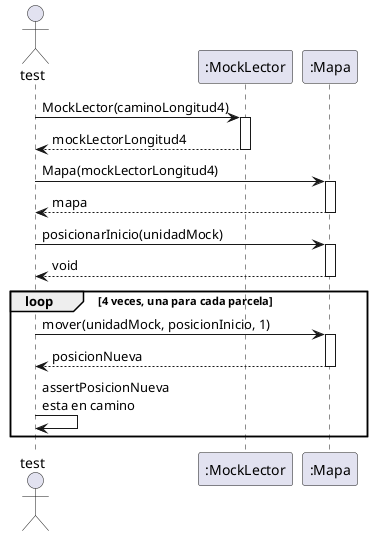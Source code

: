 @startuml

Actor test as sis


participant ":MockLector" as mock
participant ":Mapa" as mapa

sis-> mock: MockLector(caminoLongitud4)

activate mock
mock --> sis : mockLectorLongitud4
deactivate mock



sis-> mapa: Mapa(mockLectorLongitud4)
activate mapa
mapa--> sis: mapa
deactivate mapa

sis->mapa: posicionarInicio(unidadMock)
activate mapa
mapa-->sis: void
deactivate mapa


loop 4 veces, una para cada parcela
sis->mapa: mover(unidadMock, posicionInicio, 1)
activate mapa
mapa-->sis: posicionNueva
deactivate mapa

sis->sis: assertPosicionNueva\nesta en camino
end








@enduml
